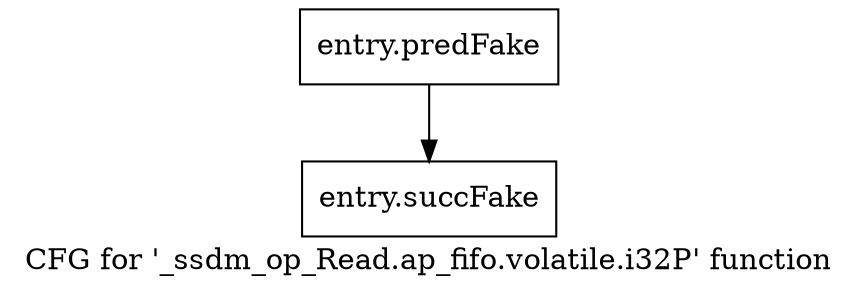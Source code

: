 digraph "CFG for '_ssdm_op_Read.ap_fifo.volatile.i32P' function" {
	label="CFG for '_ssdm_op_Read.ap_fifo.volatile.i32P' function";

	Node0x463e670 [shape=record,filename="",linenumber="",label="{entry.predFake}"];
	Node0x463e670 -> Node0x46bc250[ callList="" memoryops="" filename=""];
	Node0x46bc250 [shape=record,filename="",linenumber="",label="{entry.succFake}"];
}
